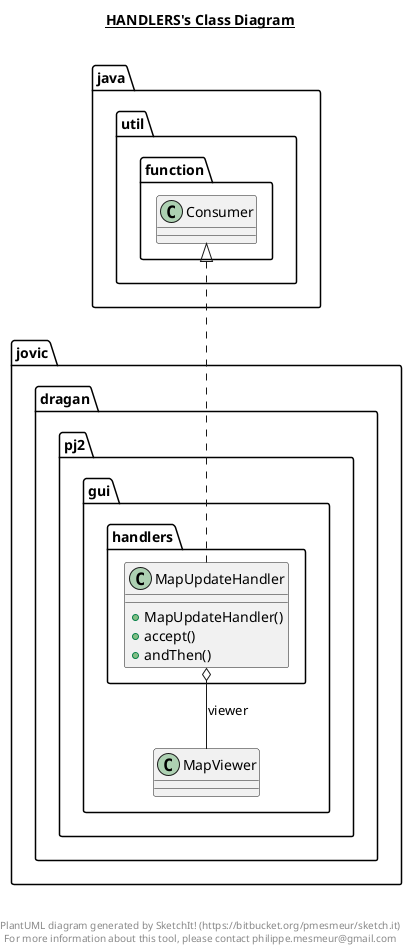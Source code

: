 @startuml

title __HANDLERS's Class Diagram__\n

  namespace jovic.dragan.pj2.gui {
    namespace handlers {
      class jovic.dragan.pj2.gui.handlers.MapUpdateHandler {
          + MapUpdateHandler()
          + accept()
          + andThen()
      }
    }
  }
  

  jovic.dragan.pj2.gui.handlers.MapUpdateHandler .up.|> java.util.function.Consumer
  jovic.dragan.pj2.gui.handlers.MapUpdateHandler o-- jovic.dragan.pj2.gui.MapViewer : viewer


right footer


PlantUML diagram generated by SketchIt! (https://bitbucket.org/pmesmeur/sketch.it)
For more information about this tool, please contact philippe.mesmeur@gmail.com
endfooter

@enduml
